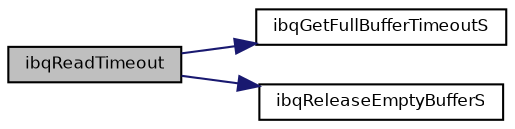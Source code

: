 digraph "ibqReadTimeout"
{
  bgcolor="transparent";
  edge [fontname="Helvetica",fontsize="8",labelfontname="Helvetica",labelfontsize="8"];
  node [fontname="Helvetica",fontsize="8",shape=record];
  rankdir="LR";
  Node13 [label="ibqReadTimeout",height=0.2,width=0.4,color="black", fillcolor="grey75", style="filled", fontcolor="black"];
  Node13 -> Node14 [color="midnightblue",fontsize="8",style="solid",fontname="Helvetica"];
  Node14 [label="ibqGetFullBufferTimeoutS",height=0.2,width=0.4,color="black",URL="$group___h_a_l___b_u_f_f_e_r_s.html#gab15c822e09c04d8ab8a6173dc5c86b04",tooltip="Gets the next filled buffer from the queue. "];
  Node13 -> Node15 [color="midnightblue",fontsize="8",style="solid",fontname="Helvetica"];
  Node15 [label="ibqReleaseEmptyBufferS",height=0.2,width=0.4,color="black",URL="$group___h_a_l___b_u_f_f_e_r_s.html#ga84bd11d1a8f4125aac9261d6eda50857",tooltip="Releases the buffer back in the queue. "];
}
